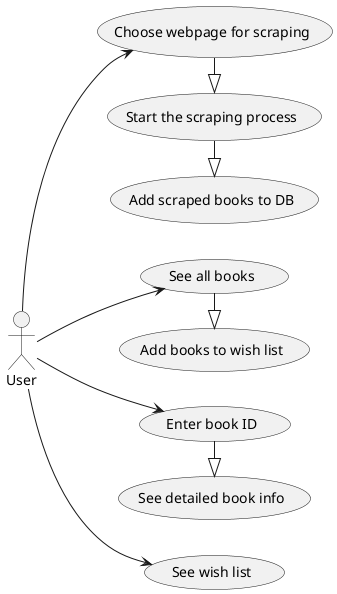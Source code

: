 @startuml usecase

left to right direction
actor "User" as user

user --> (Choose webpage for scraping)
(Choose webpage for scraping) -|> (Start the scraping process)
(Start the scraping process) -|> (Add scraped books to DB)
user --> (See all books)
(See all books) -|> (Add books to wish list)
user --> (See wish list)
user --> (Enter book ID)
(Enter book ID) -|> (See detailed book info)

@enduml